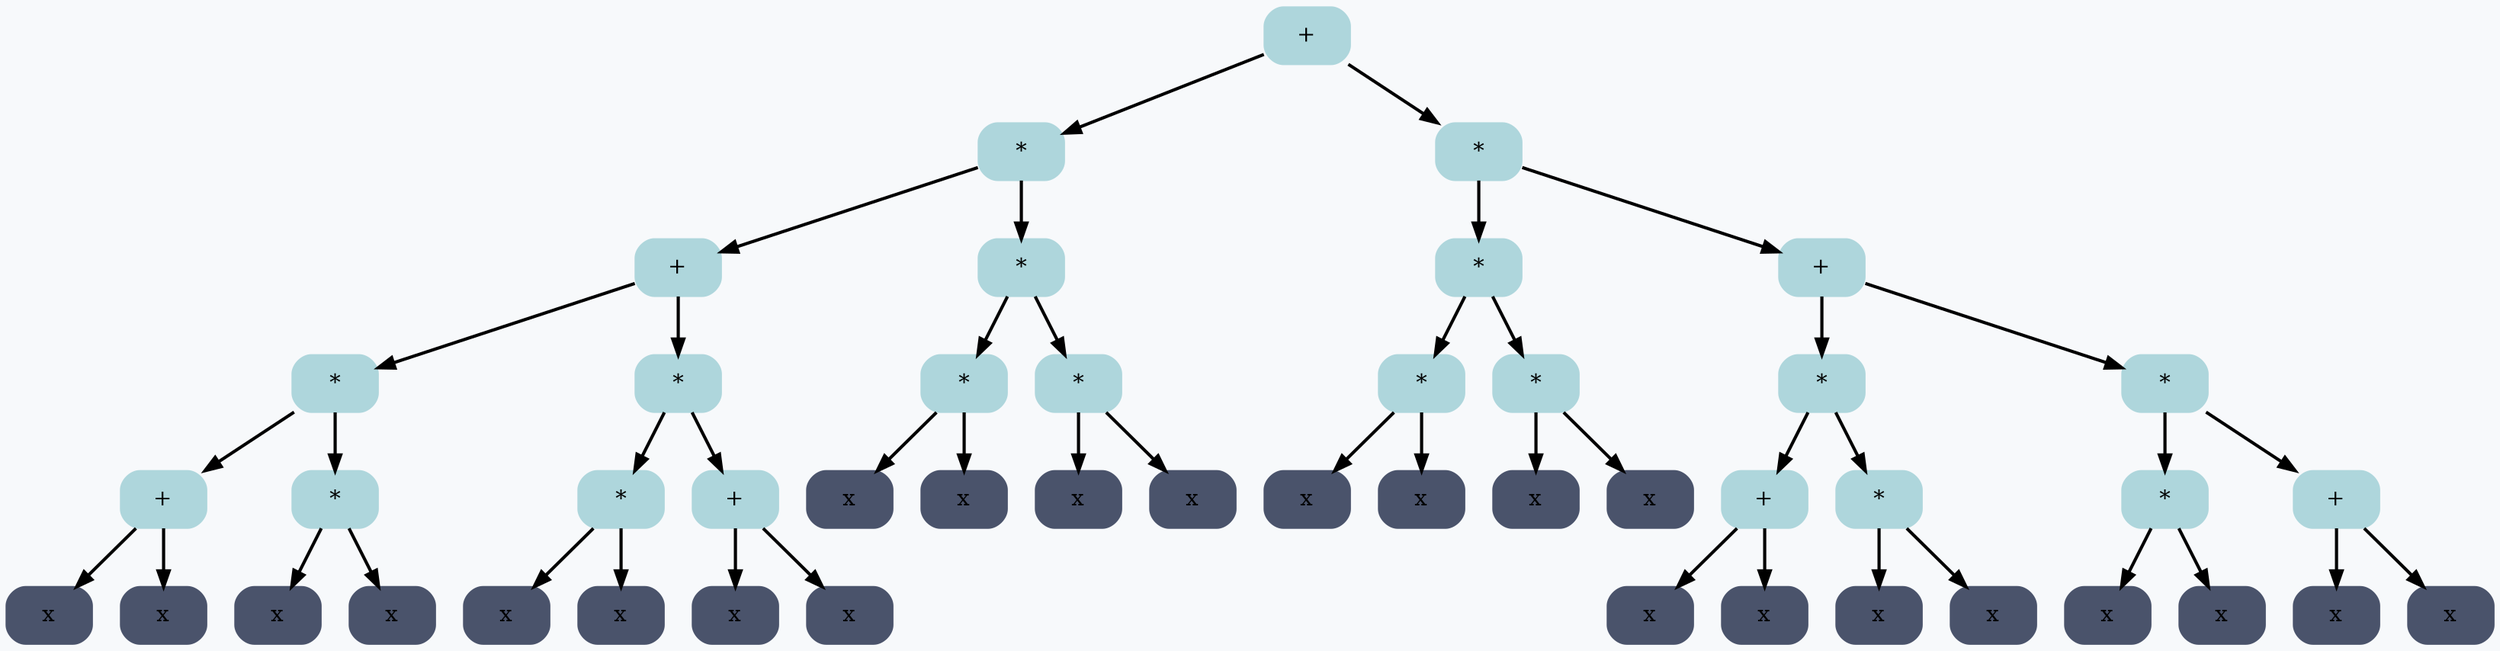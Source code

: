 digraph G {
	rankdir = HR;
	bgcolor="#F7F9FB"
	 node0x503000000eb0 [shape=Mrecord; style=filled; color="#aed6dc"; label =  "+ " ];
	 node0x503000000eb0 -> node0x503000000e80 [ style=bold; weight=1000; ];
	 node0x503000000eb0 -> node0x5030000008b0 [ style=bold; weight=1000; ];
	 node0x503000000e80 [shape=Mrecord; style=filled; color="#aed6dc"; label =  "* " ];
	 node0x503000000e80 -> node0x503000000e50 [ style=bold; weight=1000; ];
	 node0x503000000e80 -> node0x503000000a00 [ style=bold; weight=1000; ];
	 node0x503000000e50 [shape=Mrecord; style=filled; color="#aed6dc"; label =  "+ " ];
	 node0x503000000e50 -> node0x503000000e20 [ style=bold; weight=1000; ];
	 node0x503000000e50 -> node0x503000000c10 [ style=bold; weight=1000; ];
	 node0x503000000e20 [shape=Mrecord; style=filled; color="#aed6dc"; label =  "* " ];
	 node0x503000000e20 -> node0x503000000df0 [ style=bold; weight=1000; ];
	 node0x503000000e20 -> node0x503000000ca0 [ style=bold; weight=1000; ];
	 node0x503000000df0 [shape=Mrecord; style=filled; color="#aed6dc"; label =  "+ " ];
	 node0x503000000df0 -> node0x503000000d60 [ style=bold; weight=1000; ];
	 node0x503000000df0 -> node0x503000000d00 [ style=bold; weight=1000; ];
	 node0x503000000d60 [shape=Mrecord; style=filled; color="#4a536b"; label =  "x " ];
	 node0x503000000d00 [shape=Mrecord; style=filled; color="#4a536b"; label =  "x " ];
	 node0x503000000ca0 [shape=Mrecord; style=filled; color="#aed6dc"; label =  "* " ];
	 node0x503000000ca0 -> node0x503000000c70 [ style=bold; weight=1000; ];
	 node0x503000000ca0 -> node0x503000000c40 [ style=bold; weight=1000; ];
	 node0x503000000c70 [shape=Mrecord; style=filled; color="#4a536b"; label =  "x " ];
	 node0x503000000c40 [shape=Mrecord; style=filled; color="#4a536b"; label =  "x " ];
	 node0x503000000c10 [shape=Mrecord; style=filled; color="#aed6dc"; label =  "* " ];
	 node0x503000000c10 -> node0x503000000be0 [ style=bold; weight=1000; ];
	 node0x503000000c10 -> node0x503000000b50 [ style=bold; weight=1000; ];
	 node0x503000000be0 [shape=Mrecord; style=filled; color="#aed6dc"; label =  "* " ];
	 node0x503000000be0 -> node0x503000000bb0 [ style=bold; weight=1000; ];
	 node0x503000000be0 -> node0x503000000b80 [ style=bold; weight=1000; ];
	 node0x503000000bb0 [shape=Mrecord; style=filled; color="#4a536b"; label =  "x " ];
	 node0x503000000b80 [shape=Mrecord; style=filled; color="#4a536b"; label =  "x " ];
	 node0x503000000b50 [shape=Mrecord; style=filled; color="#aed6dc"; label =  "+ " ];
	 node0x503000000b50 -> node0x503000000ac0 [ style=bold; weight=1000; ];
	 node0x503000000b50 -> node0x503000000a60 [ style=bold; weight=1000; ];
	 node0x503000000ac0 [shape=Mrecord; style=filled; color="#4a536b"; label =  "x " ];
	 node0x503000000a60 [shape=Mrecord; style=filled; color="#4a536b"; label =  "x " ];
	 node0x503000000a00 [shape=Mrecord; style=filled; color="#aed6dc"; label =  "* " ];
	 node0x503000000a00 -> node0x5030000009d0 [ style=bold; weight=1000; ];
	 node0x503000000a00 -> node0x503000000940 [ style=bold; weight=1000; ];
	 node0x5030000009d0 [shape=Mrecord; style=filled; color="#aed6dc"; label =  "* " ];
	 node0x5030000009d0 -> node0x5030000009a0 [ style=bold; weight=1000; ];
	 node0x5030000009d0 -> node0x503000000970 [ style=bold; weight=1000; ];
	 node0x5030000009a0 [shape=Mrecord; style=filled; color="#4a536b"; label =  "x " ];
	 node0x503000000970 [shape=Mrecord; style=filled; color="#4a536b"; label =  "x " ];
	 node0x503000000940 [shape=Mrecord; style=filled; color="#aed6dc"; label =  "* " ];
	 node0x503000000940 -> node0x503000000910 [ style=bold; weight=1000; ];
	 node0x503000000940 -> node0x5030000008e0 [ style=bold; weight=1000; ];
	 node0x503000000910 [shape=Mrecord; style=filled; color="#4a536b"; label =  "x " ];
	 node0x5030000008e0 [shape=Mrecord; style=filled; color="#4a536b"; label =  "x " ];
	 node0x5030000008b0 [shape=Mrecord; style=filled; color="#aed6dc"; label =  "* " ];
	 node0x5030000008b0 -> node0x503000000880 [ style=bold; weight=1000; ];
	 node0x5030000008b0 -> node0x503000000730 [ style=bold; weight=1000; ];
	 node0x503000000880 [shape=Mrecord; style=filled; color="#aed6dc"; label =  "* " ];
	 node0x503000000880 -> node0x503000000850 [ style=bold; weight=1000; ];
	 node0x503000000880 -> node0x5030000007c0 [ style=bold; weight=1000; ];
	 node0x503000000850 [shape=Mrecord; style=filled; color="#aed6dc"; label =  "* " ];
	 node0x503000000850 -> node0x503000000820 [ style=bold; weight=1000; ];
	 node0x503000000850 -> node0x5030000007f0 [ style=bold; weight=1000; ];
	 node0x503000000820 [shape=Mrecord; style=filled; color="#4a536b"; label =  "x " ];
	 node0x5030000007f0 [shape=Mrecord; style=filled; color="#4a536b"; label =  "x " ];
	 node0x5030000007c0 [shape=Mrecord; style=filled; color="#aed6dc"; label =  "* " ];
	 node0x5030000007c0 -> node0x503000000790 [ style=bold; weight=1000; ];
	 node0x5030000007c0 -> node0x503000000760 [ style=bold; weight=1000; ];
	 node0x503000000790 [shape=Mrecord; style=filled; color="#4a536b"; label =  "x " ];
	 node0x503000000760 [shape=Mrecord; style=filled; color="#4a536b"; label =  "x " ];
	 node0x503000000730 [shape=Mrecord; style=filled; color="#aed6dc"; label =  "+ " ];
	 node0x503000000730 -> node0x503000000700 [ style=bold; weight=1000; ];
	 node0x503000000730 -> node0x5030000004f0 [ style=bold; weight=1000; ];
	 node0x503000000700 [shape=Mrecord; style=filled; color="#aed6dc"; label =  "* " ];
	 node0x503000000700 -> node0x5030000006d0 [ style=bold; weight=1000; ];
	 node0x503000000700 -> node0x503000000580 [ style=bold; weight=1000; ];
	 node0x5030000006d0 [shape=Mrecord; style=filled; color="#aed6dc"; label =  "+ " ];
	 node0x5030000006d0 -> node0x503000000640 [ style=bold; weight=1000; ];
	 node0x5030000006d0 -> node0x5030000005e0 [ style=bold; weight=1000; ];
	 node0x503000000640 [shape=Mrecord; style=filled; color="#4a536b"; label =  "x " ];
	 node0x5030000005e0 [shape=Mrecord; style=filled; color="#4a536b"; label =  "x " ];
	 node0x503000000580 [shape=Mrecord; style=filled; color="#aed6dc"; label =  "* " ];
	 node0x503000000580 -> node0x503000000550 [ style=bold; weight=1000; ];
	 node0x503000000580 -> node0x503000000520 [ style=bold; weight=1000; ];
	 node0x503000000550 [shape=Mrecord; style=filled; color="#4a536b"; label =  "x " ];
	 node0x503000000520 [shape=Mrecord; style=filled; color="#4a536b"; label =  "x " ];
	 node0x5030000004f0 [shape=Mrecord; style=filled; color="#aed6dc"; label =  "* " ];
	 node0x5030000004f0 -> node0x5030000004c0 [ style=bold; weight=1000; ];
	 node0x5030000004f0 -> node0x503000000430 [ style=bold; weight=1000; ];
	 node0x5030000004c0 [shape=Mrecord; style=filled; color="#aed6dc"; label =  "* " ];
	 node0x5030000004c0 -> node0x503000000490 [ style=bold; weight=1000; ];
	 node0x5030000004c0 -> node0x503000000460 [ style=bold; weight=1000; ];
	 node0x503000000490 [shape=Mrecord; style=filled; color="#4a536b"; label =  "x " ];
	 node0x503000000460 [shape=Mrecord; style=filled; color="#4a536b"; label =  "x " ];
	 node0x503000000430 [shape=Mrecord; style=filled; color="#aed6dc"; label =  "+ " ];
	 node0x503000000430 -> node0x5030000003a0 [ style=bold; weight=1000; ];
	 node0x503000000430 -> node0x503000000340 [ style=bold; weight=1000; ];
	 node0x5030000003a0 [shape=Mrecord; style=filled; color="#4a536b"; label =  "x " ];
	 node0x503000000340 [shape=Mrecord; style=filled; color="#4a536b"; label =  "x " ];
}
